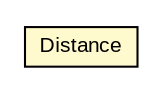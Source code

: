 #!/usr/local/bin/dot
#
# Class diagram 
# Generated by UMLGraph version R5_6-24-gf6e263 (http://www.umlgraph.org/)
#

digraph G {
	edge [fontname="arial",fontsize=10,labelfontname="arial",labelfontsize=10];
	node [fontname="arial",fontsize=10,shape=plaintext];
	nodesep=0.25;
	ranksep=0.5;
	// org.osmdroid.util.Distance
	c70669 [label=<<table title="org.osmdroid.util.Distance" border="0" cellborder="1" cellspacing="0" cellpadding="2" port="p" bgcolor="lemonChiffon" href="./Distance.html">
		<tr><td><table border="0" cellspacing="0" cellpadding="1">
<tr><td align="center" balign="center"> Distance </td></tr>
		</table></td></tr>
		</table>>, URL="./Distance.html", fontname="arial", fontcolor="black", fontsize=10.0];
}

